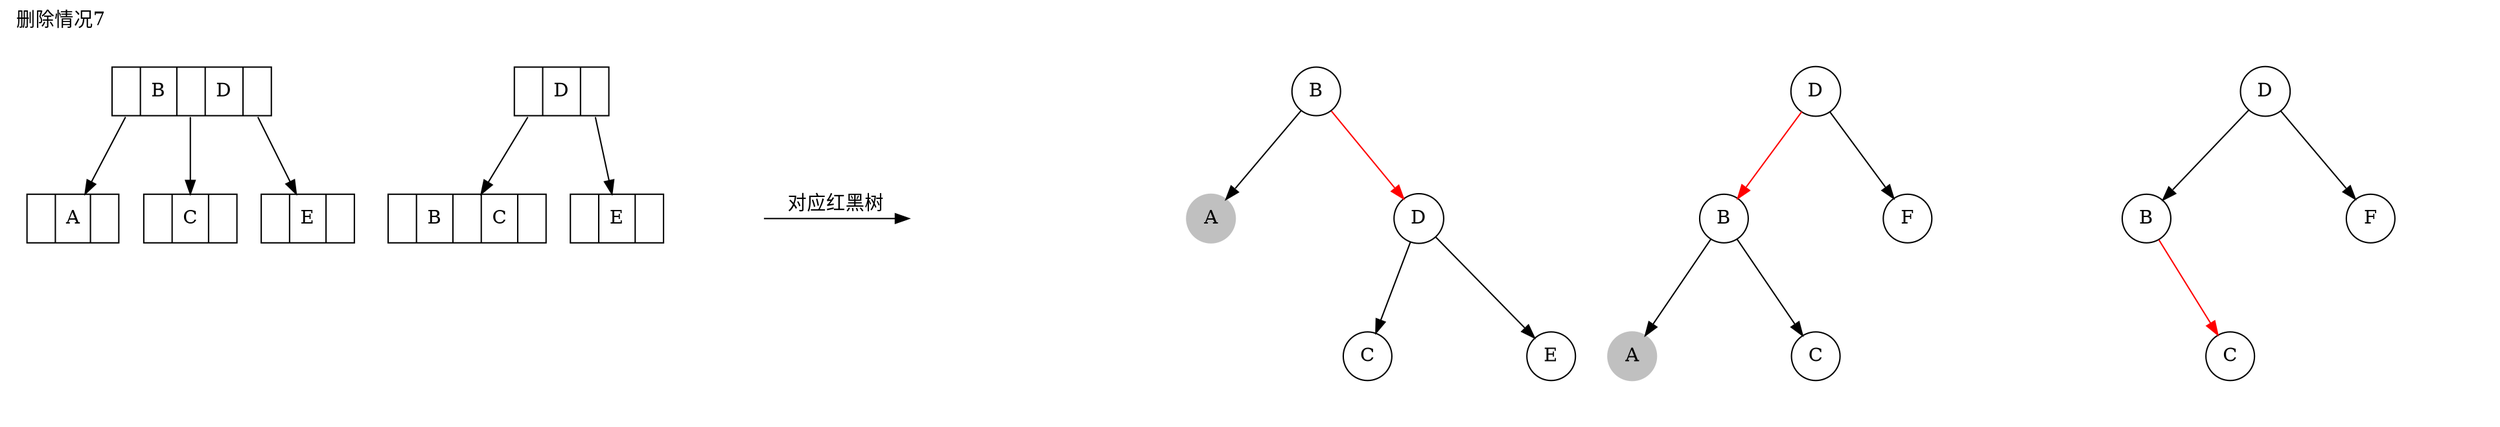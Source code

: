 digraph g{
label="删除情况7";
labeljust=l;
labelloc=t;
splines=line;

subgraph cluster_1{
label="";
node[shape=record];
penwidth=0;
n1_0[label="<f1> | B | <f2> | D | <f3>"];
n1_1[label="<f1> | A | <f2>"];
n1_2[label="<f1> | C | <f2>"];
n1_3[label="<f1> | E | <f2>"];
n1_0:f1->n1_1;
n1_0:f2->n1_2;
n1_0:f3->n1_3;
}

subgraph cluster_2{
label="";
node[shape=record];
penwidth=0;
n2_0[label="<f1> | D | <f2>"];
n2_1[label="<f1> | B | <f2> | C | <f3>"];
n2_2[label="<f1> | E | <f2>"];
n2_0:f1->n2_1;
n2_0:f2->n2_2;
}


subgraph cluster_t{
label="";
node[shape=circle];
penwidth=0;
t_0[style=invis];
t_1[style=invis];
t_2[style=invis];
t_0->t_1[style=invis];
t_0->t_2[style=invis];
t_1->t_2[label="对应红黑树", constraint=false, minlen=3];
//t_0[style=invis];
//t_1[label="", shape=triangle, orientation=-90, style=filled, color=green, height=0.4];
//t_0->t_1[style=invis];
}


subgraph cluster_3{
label="";
node[shape=circle];
penwidth=0;
n3_0[label=B];
n3_1[label=A, style=filled, color=gray, style=filled, color=gray];
v3_1[style=invis];
n3_2[label=D];
n3_3[style=invis];
v3_2[style=invis];
n3_4[style=invis];

n3_5[label=C];
v3_3[style=invis];
n3_6[label=E];

n3_0->n3_1;
n3_0->v3_1[style=invis];
n3_0->n3_2[color=red];

n3_1->n3_3[style=invis];
n3_1->v3_2[style=invis];
n3_1->n3_4[style=invis];

n3_2->n3_5[];
n3_2->v3_3[style=invis];
n3_2->n3_6;
}

subgraph cluster_4{
label="";
node[shape=circle];
penwidth=0;
n4_0[label=D];
n4_1[label=B];
v4_1[style=invis];
n4_2[label=F];

n4_3[label=A, style=filled, color=gray, style=filled, color=gray];
v4_2[style=invis];
n4_4[label=C];

n4_5[style=invis];
//v4_3[style=invis];
//n4_6[style=invis];

n4_0->n4_1[color=red];
n4_0->v4_1[style=invis];
n4_0->n4_2;

n4_1->n4_3;
n4_1->v4_2[style=invis];
n4_1->n4_4;

n4_2->n4_5[style=invis];
//n4_2->v4_3[style=invis];
//n4_2->n4_6[style=invis];

}

subgraph cluster_5{
label="";
node[shape=circle];
penwidth=0;
n5_0[label=D];
n5_1[label=B];
v5_1[style=invis];
n5_2[label=F];
n5_3[style=invis];
v5_2[style=invis];
n5_4[label=C];

n5_5[label="", style=invis];
v5_3[label="", style=invis];
n5_6[label="", style=invis];

n5_0->n5_1;
n5_0->v5_1[style=invis];
n5_0->n5_2;

n5_1->n5_3[style=invis];
n5_1->v5_2[style=invis];
n5_1->n5_4[color=red];

n5_2->n5_5[style=invis];
n5_2->v5_3[style=invis];
n5_2->n5_6[style=invis];

}

}

